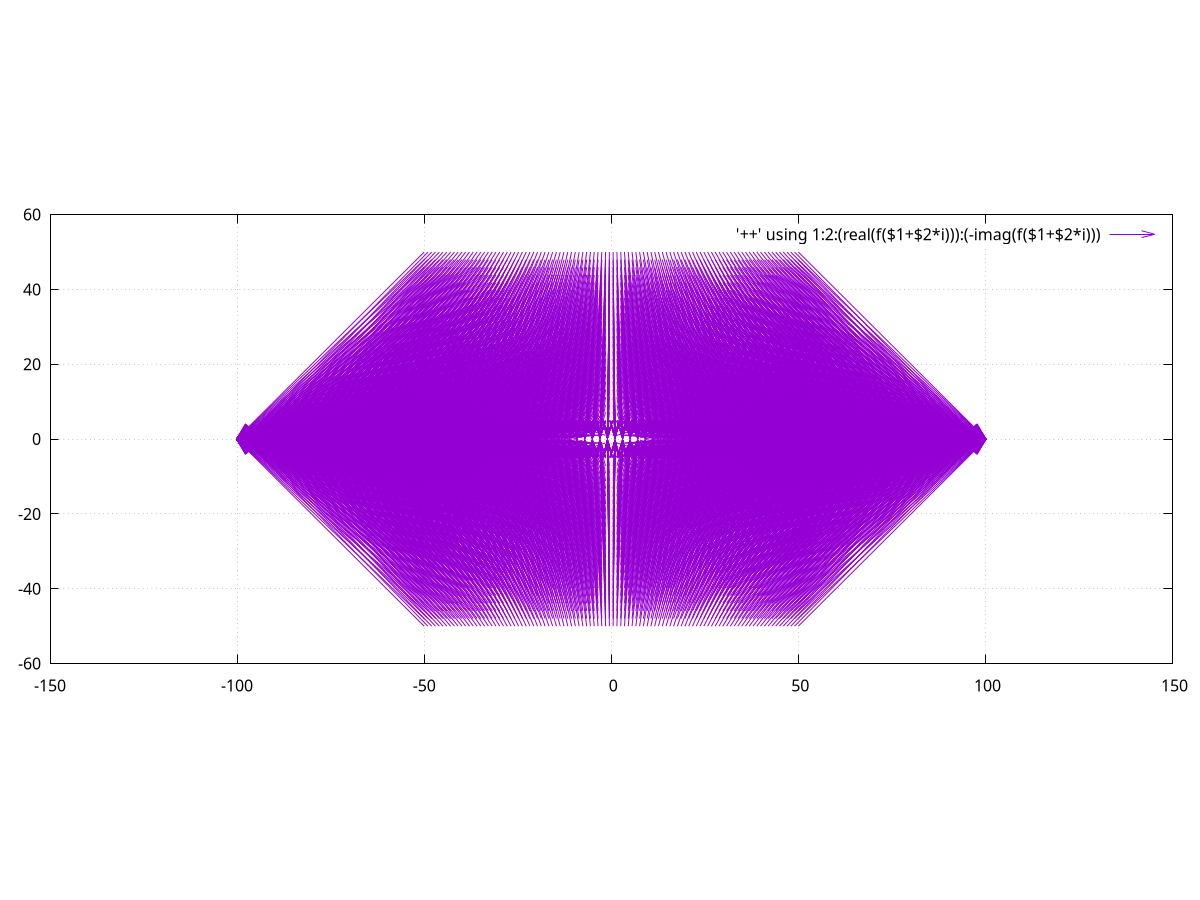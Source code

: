 #!/usr/bin/env gnuplot -dc -persist

set grid
set size square
set size ratio -1

set isosample 50, 50
set urange [-50:50]
set vrange [-50:50]

i={0.0,1.0};

a=3
f(zeta)=zeta + a**2/zeta
plot '++' using 1:2:(real(f($1+$2*i))):(-imag(f($1+$2*i))) with vectors

pause -1
